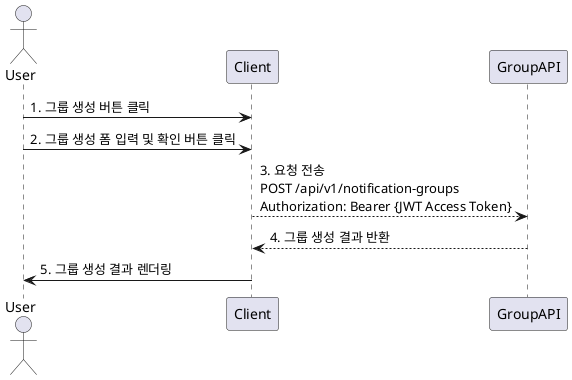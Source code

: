 @startuml

actor User

User -> Client: 1. 그룹 생성 버튼 클릭
User -> Client: 2. 그룹 생성 폼 입력 및 확인 버튼 클릭
Client --> GroupAPI: 3. 요청 전송 \nPOST /api/v1/notification-groups\nAuthorization: Bearer {JWT Access Token}
GroupAPI --> Client: 4. 그룹 생성 결과 반환
Client -> User: 5. 그룹 생성 결과 렌더링
@enduml
